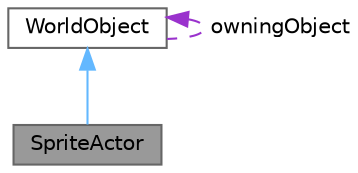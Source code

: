 digraph "SpriteActor"
{
 // LATEX_PDF_SIZE
  bgcolor="transparent";
  edge [fontname=Helvetica,fontsize=10,labelfontname=Helvetica,labelfontsize=10];
  node [fontname=Helvetica,fontsize=10,shape=box,height=0.2,width=0.4];
  Node1 [label="SpriteActor",height=0.2,width=0.4,color="gray40", fillcolor="grey60", style="filled", fontcolor="black",tooltip="An object that has a sprite"];
  Node2 -> Node1 [dir="back",color="steelblue1",style="solid"];
  Node2 [label="WorldObject",height=0.2,width=0.4,color="gray40", fillcolor="white", style="filled",URL="$class_world_object.html",tooltip=" "];
  Node2 -> Node2 [dir="back",color="darkorchid3",style="dashed",label=" owningObject" ];
}
